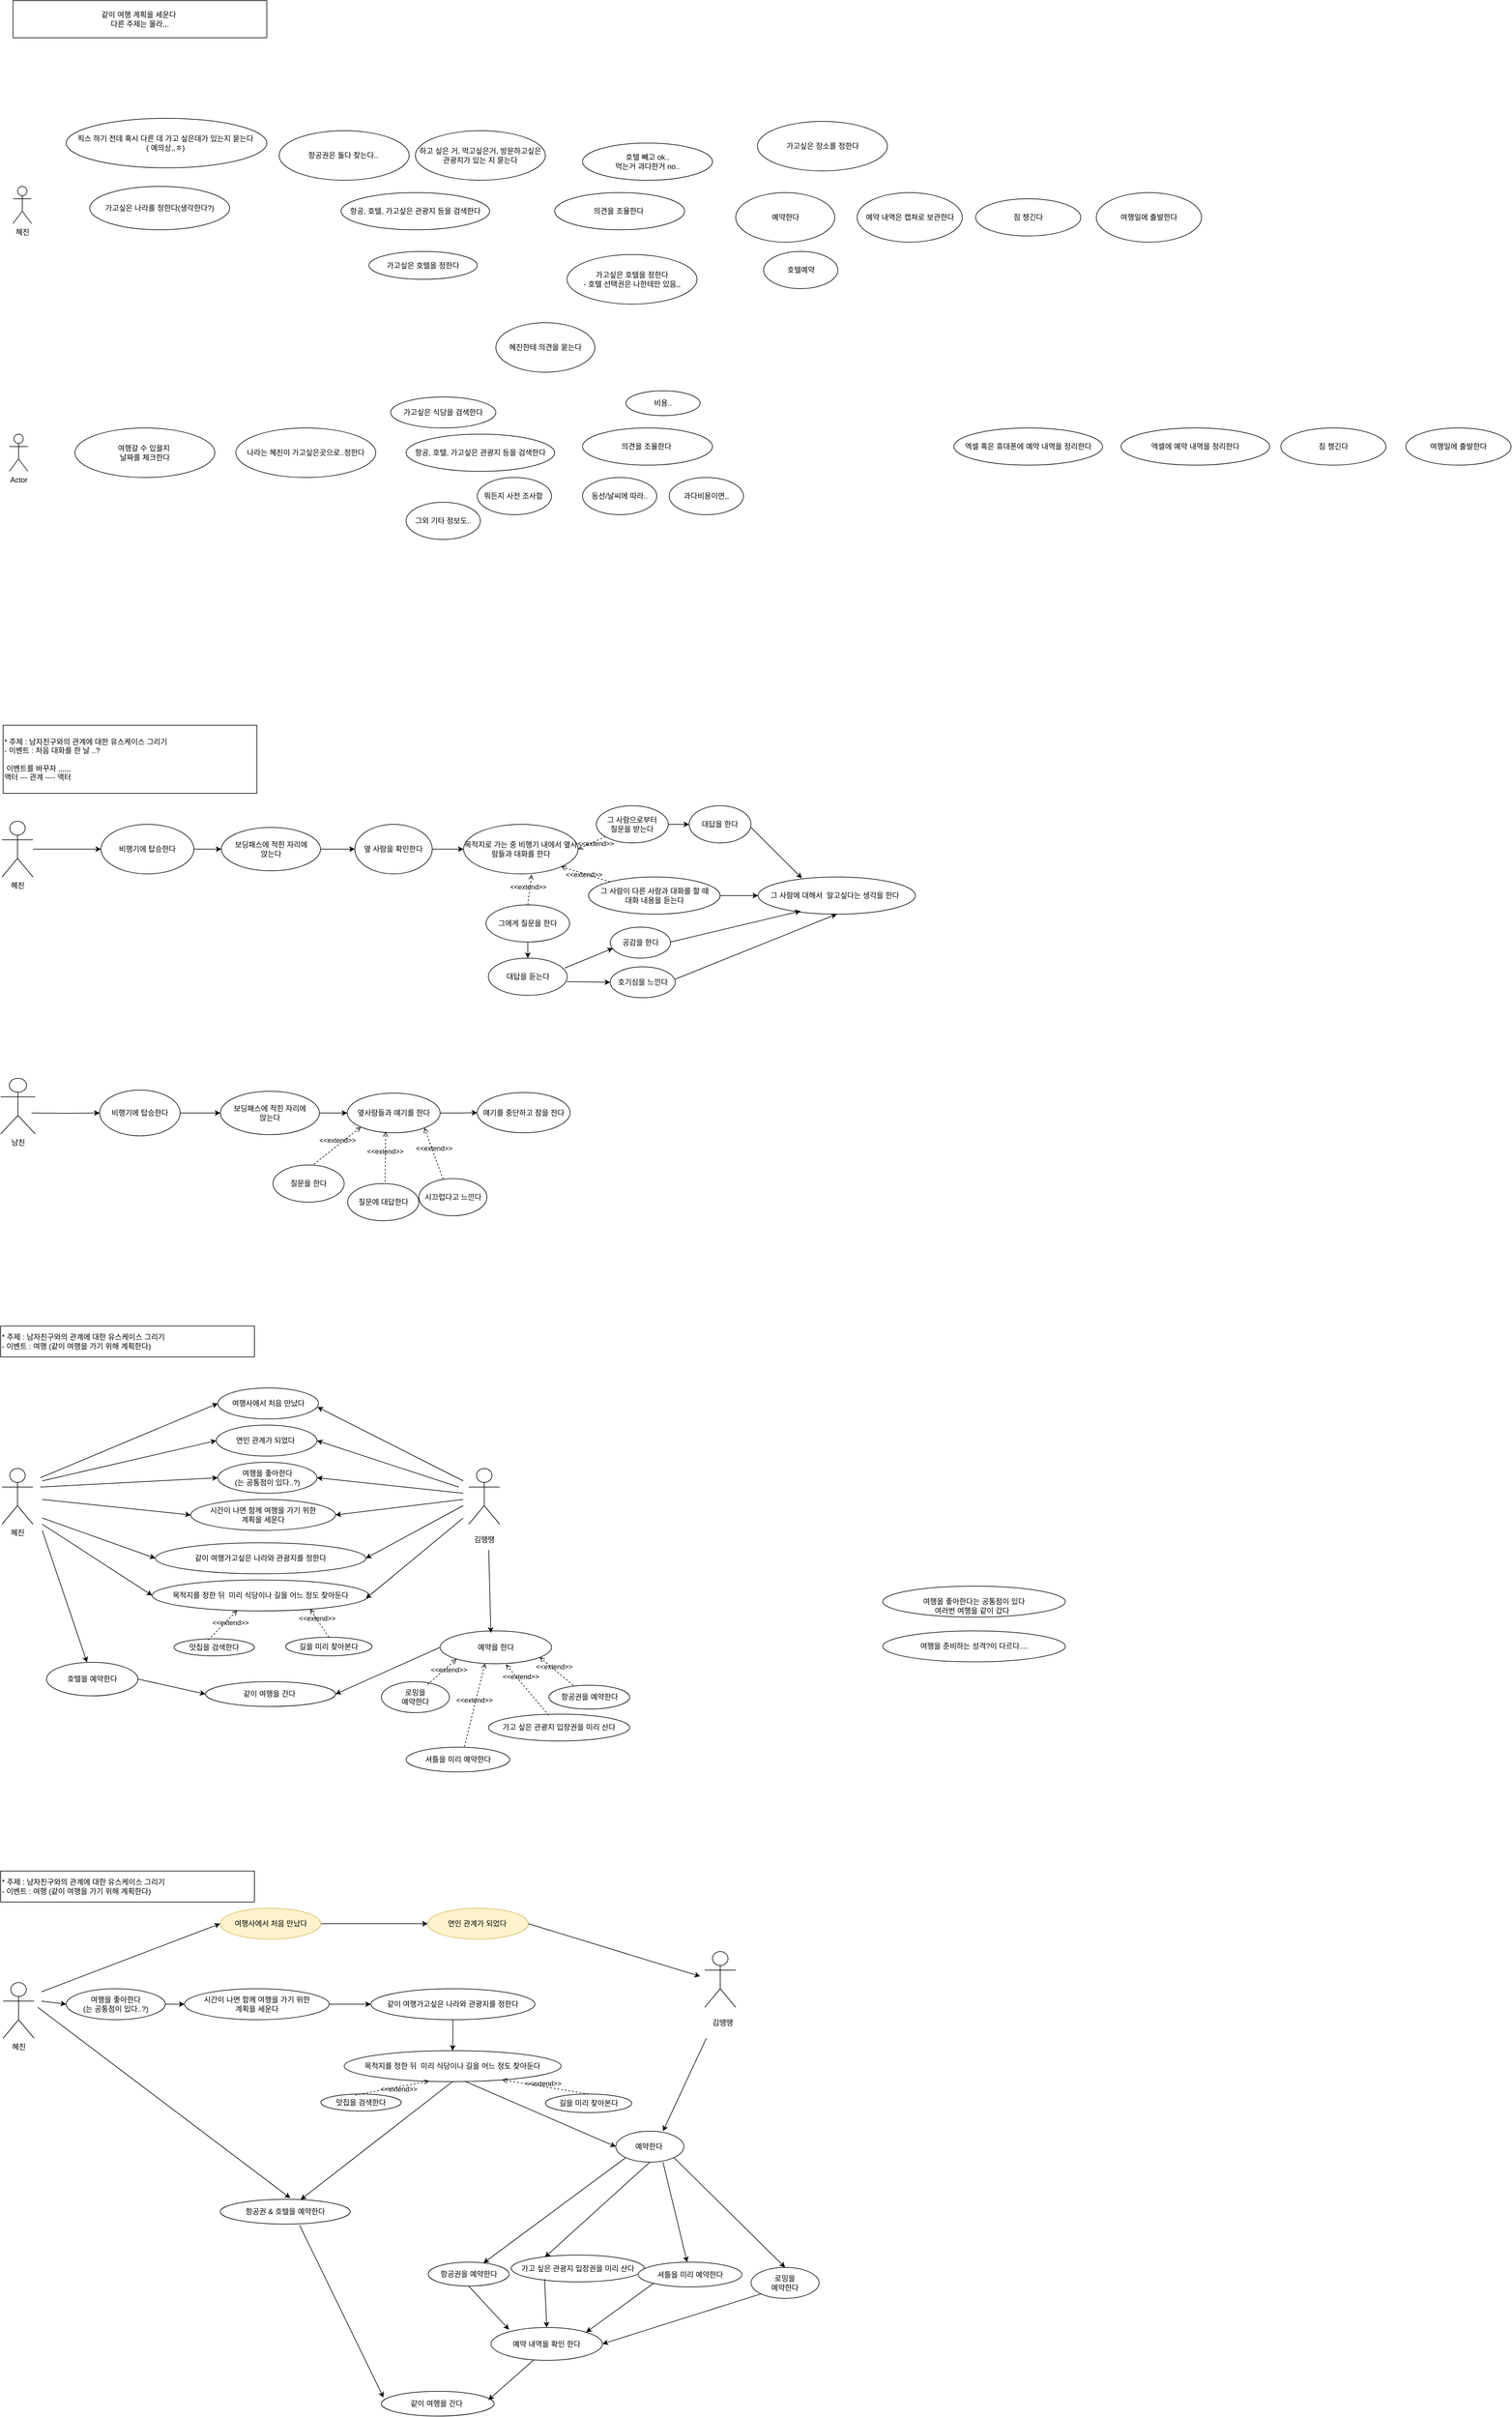 <mxfile version="21.7.5" type="github">
  <diagram name="페이지-1" id="k2FcLoicwnxRyfrrzRYV">
    <mxGraphModel dx="1909" dy="971" grid="1" gridSize="10" guides="1" tooltips="1" connect="1" arrows="1" fold="1" page="1" pageScale="1" pageWidth="827" pageHeight="1169" math="0" shadow="0">
      <root>
        <mxCell id="0" />
        <mxCell id="1" parent="0" />
        <mxCell id="rPYXtISZH8Ec6PWSo8-g-1" value="혜진" style="shape=umlActor;verticalLabelPosition=bottom;verticalAlign=top;html=1;outlineConnect=0;" parent="1" vertex="1">
          <mxGeometry x="20" y="540" width="30" height="60" as="geometry" />
        </mxCell>
        <mxCell id="rPYXtISZH8Ec6PWSo8-g-2" value="Actor" style="shape=umlActor;verticalLabelPosition=bottom;verticalAlign=top;html=1;outlineConnect=0;" parent="1" vertex="1">
          <mxGeometry x="14" y="940" width="30" height="60" as="geometry" />
        </mxCell>
        <mxCell id="RUqWmiBKXHMPYA4MpKj5-1" value="가고싶은 나라를 정한다(생각한다?)" style="ellipse;whiteSpace=wrap;html=1;" parent="1" vertex="1">
          <mxGeometry x="144" y="540" width="226" height="70" as="geometry" />
        </mxCell>
        <mxCell id="RUqWmiBKXHMPYA4MpKj5-2" value="가고싶은 호텔을 정한다&lt;br&gt;- 호텔 선택권은 나한테만 있음,," style="ellipse;whiteSpace=wrap;html=1;" parent="1" vertex="1">
          <mxGeometry x="915" y="650" width="210" height="80" as="geometry" />
        </mxCell>
        <mxCell id="RUqWmiBKXHMPYA4MpKj5-3" value="같이 여행 계획을 세운다&amp;nbsp;&lt;br&gt;다른 주제는 몰라,,." style="rounded=0;whiteSpace=wrap;html=1;" parent="1" vertex="1">
          <mxGeometry x="20" y="240" width="410" height="60" as="geometry" />
        </mxCell>
        <mxCell id="RUqWmiBKXHMPYA4MpKj5-4" value="항공권은 둘다 찾는다..&amp;nbsp;" style="ellipse;whiteSpace=wrap;html=1;" parent="1" vertex="1">
          <mxGeometry x="450" y="450" width="210" height="80" as="geometry" />
        </mxCell>
        <mxCell id="RUqWmiBKXHMPYA4MpKj5-5" value="가고싶은 호텔을 정한다" style="ellipse;whiteSpace=wrap;html=1;" parent="1" vertex="1">
          <mxGeometry x="595" y="645" width="175" height="45" as="geometry" />
        </mxCell>
        <mxCell id="RUqWmiBKXHMPYA4MpKj5-6" value="가고싶은 장소를 정한다" style="ellipse;whiteSpace=wrap;html=1;" parent="1" vertex="1">
          <mxGeometry x="1222.5" y="435" width="210" height="80" as="geometry" />
        </mxCell>
        <mxCell id="RUqWmiBKXHMPYA4MpKj5-7" value="하고 싶은 거, 먹고싶은거, 방문하고싶은 관광지가 있는 지 묻는다" style="ellipse;whiteSpace=wrap;html=1;" parent="1" vertex="1">
          <mxGeometry x="670" y="450" width="210" height="80" as="geometry" />
        </mxCell>
        <mxCell id="RUqWmiBKXHMPYA4MpKj5-8" value="픽스 하기 전데 혹시 다른 데 가고 싶은데가 있는지 묻는다&amp;nbsp;&lt;br&gt;( 예의상,,ㅎ)&amp;nbsp;" style="ellipse;whiteSpace=wrap;html=1;" parent="1" vertex="1">
          <mxGeometry x="106" y="430" width="324" height="80" as="geometry" />
        </mxCell>
        <mxCell id="RUqWmiBKXHMPYA4MpKj5-9" value="여행일에 출발한다" style="ellipse;whiteSpace=wrap;html=1;" parent="1" vertex="1">
          <mxGeometry x="1770" y="550" width="170" height="80" as="geometry" />
        </mxCell>
        <mxCell id="vMS1KnMsAedpwqnBsjD3-1" value="의견을 조율한다&amp;nbsp;" style="ellipse;whiteSpace=wrap;html=1;" parent="1" vertex="1">
          <mxGeometry x="895" y="550" width="210" height="60" as="geometry" />
        </mxCell>
        <mxCell id="vMS1KnMsAedpwqnBsjD3-2" value="항공, 호텔, 가고싶은 관광지 등을 검색한다" style="ellipse;whiteSpace=wrap;html=1;" parent="1" vertex="1">
          <mxGeometry x="550" y="550" width="240" height="60" as="geometry" />
        </mxCell>
        <mxCell id="vMS1KnMsAedpwqnBsjD3-3" value="예약한다" style="ellipse;whiteSpace=wrap;html=1;" parent="1" vertex="1">
          <mxGeometry x="1187.5" y="550" width="160" height="80" as="geometry" />
        </mxCell>
        <mxCell id="vMS1KnMsAedpwqnBsjD3-4" value="여행갈 수 있을지&amp;nbsp;&lt;br&gt;날짜를 체크한다" style="ellipse;whiteSpace=wrap;html=1;" parent="1" vertex="1">
          <mxGeometry x="120" y="930" width="226" height="80" as="geometry" />
        </mxCell>
        <mxCell id="vMS1KnMsAedpwqnBsjD3-5" value="나라는 혜진이 가고싶은곳으로..정한다" style="ellipse;whiteSpace=wrap;html=1;" parent="1" vertex="1">
          <mxGeometry x="380" y="930" width="226" height="80" as="geometry" />
        </mxCell>
        <mxCell id="vMS1KnMsAedpwqnBsjD3-6" value="항공, 호텔, 가고싶은 관광지 등을 검색한다" style="ellipse;whiteSpace=wrap;html=1;" parent="1" vertex="1">
          <mxGeometry x="655" y="940" width="240" height="60" as="geometry" />
        </mxCell>
        <mxCell id="vMS1KnMsAedpwqnBsjD3-7" value="가고싶은 식당을 검색한다" style="ellipse;whiteSpace=wrap;html=1;" parent="1" vertex="1">
          <mxGeometry x="630" y="880" width="170" height="50" as="geometry" />
        </mxCell>
        <mxCell id="vMS1KnMsAedpwqnBsjD3-8" value="혜진한테 의견을 묻는다" style="ellipse;whiteSpace=wrap;html=1;" parent="1" vertex="1">
          <mxGeometry x="800" y="760" width="160" height="80" as="geometry" />
        </mxCell>
        <mxCell id="vMS1KnMsAedpwqnBsjD3-9" value="예약을 한다" style="ellipse;whiteSpace=wrap;html=1;" parent="1" vertex="1">
          <mxGeometry x="710" y="2872.26" width="180" height="53" as="geometry" />
        </mxCell>
        <mxCell id="vMS1KnMsAedpwqnBsjD3-10" value="엑셀 혹은 휴대폰에 예약 내역을 정리한다" style="ellipse;whiteSpace=wrap;html=1;" parent="1" vertex="1">
          <mxGeometry x="1540" y="930" width="240" height="60" as="geometry" />
        </mxCell>
        <mxCell id="vMS1KnMsAedpwqnBsjD3-11" value="엑셀에 예약 내역을 정리한다" style="ellipse;whiteSpace=wrap;html=1;" parent="1" vertex="1">
          <mxGeometry x="1810" y="930" width="240" height="60" as="geometry" />
        </mxCell>
        <mxCell id="vMS1KnMsAedpwqnBsjD3-12" value="그외 기타 정보도.." style="ellipse;whiteSpace=wrap;html=1;" parent="1" vertex="1">
          <mxGeometry x="655" y="1050" width="120" height="60" as="geometry" />
        </mxCell>
        <mxCell id="vMS1KnMsAedpwqnBsjD3-13" value="로밍을 &lt;br&gt;예약한다" style="ellipse;whiteSpace=wrap;html=1;" parent="1" vertex="1">
          <mxGeometry x="615" y="2954.25" width="110" height="50" as="geometry" />
        </mxCell>
        <mxCell id="vMS1KnMsAedpwqnBsjD3-14" value="항공권을 예약한다" style="ellipse;whiteSpace=wrap;html=1;" parent="1" vertex="1">
          <mxGeometry x="885.74" y="2960" width="130.5" height="38.5" as="geometry" />
        </mxCell>
        <mxCell id="vMS1KnMsAedpwqnBsjD3-16" value="가고 싶은 관광지 입장권을 미리 산다" style="ellipse;whiteSpace=wrap;html=1;" parent="1" vertex="1">
          <mxGeometry x="788.11" y="3006.68" width="228.13" height="43.32" as="geometry" />
        </mxCell>
        <mxCell id="vMS1KnMsAedpwqnBsjD3-17" value="호텔예약" style="ellipse;whiteSpace=wrap;html=1;" parent="1" vertex="1">
          <mxGeometry x="1232.5" y="645" width="120" height="60" as="geometry" />
        </mxCell>
        <mxCell id="vMS1KnMsAedpwqnBsjD3-18" value="의견을 조율한다&amp;nbsp;" style="ellipse;whiteSpace=wrap;html=1;" parent="1" vertex="1">
          <mxGeometry x="940" y="930" width="210" height="60" as="geometry" />
        </mxCell>
        <mxCell id="vMS1KnMsAedpwqnBsjD3-19" value="동선/날씨에 따라.." style="ellipse;whiteSpace=wrap;html=1;" parent="1" vertex="1">
          <mxGeometry x="940" y="1010" width="120" height="60" as="geometry" />
        </mxCell>
        <mxCell id="vMS1KnMsAedpwqnBsjD3-20" value="과다비용이면,," style="ellipse;whiteSpace=wrap;html=1;" parent="1" vertex="1">
          <mxGeometry x="1080" y="1010" width="120" height="60" as="geometry" />
        </mxCell>
        <mxCell id="vMS1KnMsAedpwqnBsjD3-21" value="비용.." style="ellipse;whiteSpace=wrap;html=1;" parent="1" vertex="1">
          <mxGeometry x="1010" y="870" width="120" height="40" as="geometry" />
        </mxCell>
        <mxCell id="vMS1KnMsAedpwqnBsjD3-22" value="뭐든지 사전 조사함&amp;nbsp;" style="ellipse;whiteSpace=wrap;html=1;" parent="1" vertex="1">
          <mxGeometry x="770" y="1010" width="120" height="60" as="geometry" />
        </mxCell>
        <mxCell id="vMS1KnMsAedpwqnBsjD3-23" value="예약 내역은 캡쳐로 보관한다" style="ellipse;whiteSpace=wrap;html=1;" parent="1" vertex="1">
          <mxGeometry x="1383.5" y="550" width="170" height="80" as="geometry" />
        </mxCell>
        <mxCell id="vMS1KnMsAedpwqnBsjD3-25" value="셔틀을 미리 예약한다" style="ellipse;whiteSpace=wrap;html=1;" parent="1" vertex="1">
          <mxGeometry x="655" y="3060" width="167.5" height="40" as="geometry" />
        </mxCell>
        <mxCell id="vMS1KnMsAedpwqnBsjD3-26" value="호텔 빼고 ok..&lt;br&gt;먹는거 과다한거 no.." style="ellipse;whiteSpace=wrap;html=1;" parent="1" vertex="1">
          <mxGeometry x="940" y="470" width="210" height="60" as="geometry" />
        </mxCell>
        <mxCell id="vMS1KnMsAedpwqnBsjD3-27" value="여행일에 출발한다" style="ellipse;whiteSpace=wrap;html=1;" parent="1" vertex="1">
          <mxGeometry x="2270" y="930" width="170" height="60" as="geometry" />
        </mxCell>
        <mxCell id="vMS1KnMsAedpwqnBsjD3-28" value="짐 챙긴다" style="ellipse;whiteSpace=wrap;html=1;" parent="1" vertex="1">
          <mxGeometry x="2068" y="930" width="170" height="60" as="geometry" />
        </mxCell>
        <mxCell id="vMS1KnMsAedpwqnBsjD3-29" value="짐 챙긴다" style="ellipse;whiteSpace=wrap;html=1;" parent="1" vertex="1">
          <mxGeometry x="1575" y="560" width="170" height="60" as="geometry" />
        </mxCell>
        <mxCell id="hGHFwsr7ka3LELT5JHu7-14" value="" style="edgeStyle=orthogonalEdgeStyle;rounded=0;orthogonalLoop=1;jettySize=auto;html=1;" parent="1" source="hGHFwsr7ka3LELT5JHu7-1" target="hGHFwsr7ka3LELT5JHu7-7" edge="1">
          <mxGeometry relative="1" as="geometry" />
        </mxCell>
        <mxCell id="hGHFwsr7ka3LELT5JHu7-1" value="혜진" style="shape=umlActor;verticalLabelPosition=bottom;verticalAlign=top;html=1;outlineConnect=0;" parent="1" vertex="1">
          <mxGeometry x="2.24" y="1565" width="50" height="90" as="geometry" />
        </mxCell>
        <mxCell id="hGHFwsr7ka3LELT5JHu7-3" value="* 주제 : 남자친구와의 관계에 대한 유스케이스 그리기&amp;nbsp;&lt;br&gt;- 이벤트 : 처음 대화를 한 날 ..?&lt;br&gt;&lt;br&gt;&amp;nbsp;이벤트를 바꾸자 ,,,,,,&amp;nbsp;&lt;br&gt;액터 --- 관계 ---- 액터&amp;nbsp;&lt;br&gt;" style="rounded=0;whiteSpace=wrap;html=1;align=left;" parent="1" vertex="1">
          <mxGeometry x="4" y="1410" width="410" height="110" as="geometry" />
        </mxCell>
        <mxCell id="hGHFwsr7ka3LELT5JHu7-51" value="" style="edgeStyle=orthogonalEdgeStyle;rounded=0;orthogonalLoop=1;jettySize=auto;html=1;" parent="1" source="hGHFwsr7ka3LELT5JHu7-4" target="hGHFwsr7ka3LELT5JHu7-39" edge="1">
          <mxGeometry relative="1" as="geometry" />
        </mxCell>
        <mxCell id="hGHFwsr7ka3LELT5JHu7-4" value="보딩패스에 적힌 자리에&lt;br&gt;앉는다" style="ellipse;whiteSpace=wrap;html=1;" parent="1" vertex="1">
          <mxGeometry x="356.74" y="1575" width="160" height="70" as="geometry" />
        </mxCell>
        <mxCell id="hGHFwsr7ka3LELT5JHu7-6" value="목적지로 가는 중 비행기 내에서 옆사람들과 대화를 한다" style="ellipse;whiteSpace=wrap;html=1;" parent="1" vertex="1">
          <mxGeometry x="747.87" y="1570" width="185" height="80" as="geometry" />
        </mxCell>
        <mxCell id="hGHFwsr7ka3LELT5JHu7-12" value="" style="edgeStyle=orthogonalEdgeStyle;rounded=0;orthogonalLoop=1;jettySize=auto;html=1;" parent="1" source="hGHFwsr7ka3LELT5JHu7-7" target="hGHFwsr7ka3LELT5JHu7-4" edge="1">
          <mxGeometry relative="1" as="geometry" />
        </mxCell>
        <mxCell id="hGHFwsr7ka3LELT5JHu7-7" value="비행기에 탑승한다" style="ellipse;whiteSpace=wrap;html=1;" parent="1" vertex="1">
          <mxGeometry x="162.24" y="1570" width="150" height="80" as="geometry" />
        </mxCell>
        <mxCell id="hGHFwsr7ka3LELT5JHu7-30" value="" style="edgeStyle=orthogonalEdgeStyle;rounded=0;orthogonalLoop=1;jettySize=auto;html=1;" parent="1" source="hGHFwsr7ka3LELT5JHu7-10" target="hGHFwsr7ka3LELT5JHu7-17" edge="1">
          <mxGeometry relative="1" as="geometry" />
        </mxCell>
        <mxCell id="hGHFwsr7ka3LELT5JHu7-10" value="그에게 질문을 한다" style="ellipse;whiteSpace=wrap;html=1;" parent="1" vertex="1">
          <mxGeometry x="784.12" y="1700" width="135" height="60" as="geometry" />
        </mxCell>
        <mxCell id="hGHFwsr7ka3LELT5JHu7-11" value="남친" style="shape=umlActor;verticalLabelPosition=bottom;verticalAlign=top;html=1;outlineConnect=0;" parent="1" vertex="1">
          <mxGeometry y="1980" width="56" height="90" as="geometry" />
        </mxCell>
        <mxCell id="hGHFwsr7ka3LELT5JHu7-17" value="대답을 듣는다" style="ellipse;whiteSpace=wrap;html=1;" parent="1" vertex="1">
          <mxGeometry x="787.87" y="1786" width="127.5" height="60" as="geometry" />
        </mxCell>
        <mxCell id="hGHFwsr7ka3LELT5JHu7-18" value="공감을 한다" style="ellipse;whiteSpace=wrap;html=1;" parent="1" vertex="1">
          <mxGeometry x="984.74" y="1736" width="97.5" height="50" as="geometry" />
        </mxCell>
        <mxCell id="hGHFwsr7ka3LELT5JHu7-19" value="호기심을 느낀다" style="ellipse;whiteSpace=wrap;html=1;" parent="1" vertex="1">
          <mxGeometry x="984.74" y="1800" width="105" height="50" as="geometry" />
        </mxCell>
        <mxCell id="hGHFwsr7ka3LELT5JHu7-20" value="" style="edgeStyle=orthogonalEdgeStyle;rounded=0;orthogonalLoop=1;jettySize=auto;html=1;" parent="1" target="hGHFwsr7ka3LELT5JHu7-25" edge="1">
          <mxGeometry relative="1" as="geometry">
            <mxPoint x="50" y="2036" as="sourcePoint" />
          </mxGeometry>
        </mxCell>
        <mxCell id="hGHFwsr7ka3LELT5JHu7-21" value="" style="edgeStyle=orthogonalEdgeStyle;rounded=0;orthogonalLoop=1;jettySize=auto;html=1;" parent="1" source="hGHFwsr7ka3LELT5JHu7-22" target="hGHFwsr7ka3LELT5JHu7-23" edge="1">
          <mxGeometry relative="1" as="geometry" />
        </mxCell>
        <mxCell id="hGHFwsr7ka3LELT5JHu7-22" value="보딩패스에 적힌 자리에&lt;br&gt;앉는다" style="ellipse;whiteSpace=wrap;html=1;" parent="1" vertex="1">
          <mxGeometry x="355" y="2001" width="160" height="70" as="geometry" />
        </mxCell>
        <mxCell id="hGHFwsr7ka3LELT5JHu7-53" value="" style="edgeStyle=orthogonalEdgeStyle;rounded=0;orthogonalLoop=1;jettySize=auto;html=1;" parent="1" source="hGHFwsr7ka3LELT5JHu7-23" target="hGHFwsr7ka3LELT5JHu7-31" edge="1">
          <mxGeometry relative="1" as="geometry" />
        </mxCell>
        <mxCell id="hGHFwsr7ka3LELT5JHu7-23" value="옆사람들과 얘기를 한다" style="ellipse;whiteSpace=wrap;html=1;" parent="1" vertex="1">
          <mxGeometry x="560" y="2004" width="150" height="64" as="geometry" />
        </mxCell>
        <mxCell id="hGHFwsr7ka3LELT5JHu7-24" value="" style="edgeStyle=orthogonalEdgeStyle;rounded=0;orthogonalLoop=1;jettySize=auto;html=1;" parent="1" source="hGHFwsr7ka3LELT5JHu7-25" target="hGHFwsr7ka3LELT5JHu7-22" edge="1">
          <mxGeometry relative="1" as="geometry" />
        </mxCell>
        <mxCell id="hGHFwsr7ka3LELT5JHu7-25" value="비행기에 탑승한다" style="ellipse;whiteSpace=wrap;html=1;" parent="1" vertex="1">
          <mxGeometry x="160" y="1999" width="130" height="74" as="geometry" />
        </mxCell>
        <mxCell id="hGHFwsr7ka3LELT5JHu7-26" value="질문에 대답한다" style="ellipse;whiteSpace=wrap;html=1;" parent="1" vertex="1">
          <mxGeometry x="560.63" y="2150" width="115" height="60" as="geometry" />
        </mxCell>
        <mxCell id="hGHFwsr7ka3LELT5JHu7-27" value="시끄럽다고 느낀다" style="ellipse;whiteSpace=wrap;html=1;" parent="1" vertex="1">
          <mxGeometry x="675.63" y="2142" width="110" height="60" as="geometry" />
        </mxCell>
        <mxCell id="hGHFwsr7ka3LELT5JHu7-28" value="&amp;lt;&amp;lt;extend&amp;gt;&amp;gt;" style="html=1;verticalAlign=bottom;labelBackgroundColor=none;endArrow=open;endFill=0;dashed=1;rounded=0;entryX=0.594;entryY=1.012;entryDx=0;entryDy=0;entryPerimeter=0;exitX=0.5;exitY=0;exitDx=0;exitDy=0;" parent="1" source="hGHFwsr7ka3LELT5JHu7-10" target="hGHFwsr7ka3LELT5JHu7-6" edge="1">
          <mxGeometry x="-0.194" y="2" width="160" relative="1" as="geometry">
            <mxPoint x="842.87" y="1694" as="sourcePoint" />
            <mxPoint x="1002.87" y="1694" as="targetPoint" />
            <mxPoint as="offset" />
          </mxGeometry>
        </mxCell>
        <mxCell id="hGHFwsr7ka3LELT5JHu7-31" value="얘기를 중단하고 잠을 잔다" style="ellipse;whiteSpace=wrap;html=1;" parent="1" vertex="1">
          <mxGeometry x="770" y="2003" width="150" height="65" as="geometry" />
        </mxCell>
        <mxCell id="hGHFwsr7ka3LELT5JHu7-43" value="" style="edgeStyle=orthogonalEdgeStyle;rounded=0;orthogonalLoop=1;jettySize=auto;html=1;" parent="1" source="hGHFwsr7ka3LELT5JHu7-32" target="hGHFwsr7ka3LELT5JHu7-33" edge="1">
          <mxGeometry relative="1" as="geometry" />
        </mxCell>
        <mxCell id="hGHFwsr7ka3LELT5JHu7-32" value="그 사람으로부터 &lt;br&gt;질문을 받는다" style="ellipse;whiteSpace=wrap;html=1;" parent="1" vertex="1">
          <mxGeometry x="962.24" y="1540" width="116.25" height="60" as="geometry" />
        </mxCell>
        <mxCell id="hGHFwsr7ka3LELT5JHu7-33" value="대답을 한다" style="ellipse;whiteSpace=wrap;html=1;" parent="1" vertex="1">
          <mxGeometry x="1112.24" y="1540" width="100" height="60" as="geometry" />
        </mxCell>
        <mxCell id="hGHFwsr7ka3LELT5JHu7-47" value="" style="edgeStyle=orthogonalEdgeStyle;rounded=0;orthogonalLoop=1;jettySize=auto;html=1;" parent="1" source="hGHFwsr7ka3LELT5JHu7-35" target="hGHFwsr7ka3LELT5JHu7-42" edge="1">
          <mxGeometry relative="1" as="geometry" />
        </mxCell>
        <mxCell id="hGHFwsr7ka3LELT5JHu7-35" value="그 사람이 다른 사람과 대화를 할 때 &lt;br&gt;대화 내용을 듣는다" style="ellipse;whiteSpace=wrap;html=1;" parent="1" vertex="1">
          <mxGeometry x="949.74" y="1655" width="212.5" height="60" as="geometry" />
        </mxCell>
        <mxCell id="hGHFwsr7ka3LELT5JHu7-52" value="" style="edgeStyle=orthogonalEdgeStyle;rounded=0;orthogonalLoop=1;jettySize=auto;html=1;" parent="1" source="hGHFwsr7ka3LELT5JHu7-39" target="hGHFwsr7ka3LELT5JHu7-6" edge="1">
          <mxGeometry relative="1" as="geometry" />
        </mxCell>
        <mxCell id="hGHFwsr7ka3LELT5JHu7-39" value="옆 사람을 확인한다" style="ellipse;whiteSpace=wrap;html=1;" parent="1" vertex="1">
          <mxGeometry x="572.24" y="1570" width="125" height="80" as="geometry" />
        </mxCell>
        <mxCell id="hGHFwsr7ka3LELT5JHu7-40" value="&amp;lt;&amp;lt;extend&amp;gt;&amp;gt;" style="html=1;verticalAlign=bottom;labelBackgroundColor=none;endArrow=open;endFill=0;dashed=1;rounded=0;entryX=1;entryY=0.5;entryDx=0;entryDy=0;" parent="1" source="hGHFwsr7ka3LELT5JHu7-32" target="hGHFwsr7ka3LELT5JHu7-6" edge="1">
          <mxGeometry x="-0.006" y="11" width="160" relative="1" as="geometry">
            <mxPoint x="990.99" y="1665" as="sourcePoint" />
            <mxPoint x="929.99" y="1616" as="targetPoint" />
            <mxPoint x="1" as="offset" />
          </mxGeometry>
        </mxCell>
        <mxCell id="hGHFwsr7ka3LELT5JHu7-41" value="&amp;lt;&amp;lt;extend&amp;gt;&amp;gt;" style="html=1;verticalAlign=bottom;labelBackgroundColor=none;endArrow=open;endFill=0;dashed=1;rounded=0;entryX=1;entryY=1;entryDx=0;entryDy=0;" parent="1" source="hGHFwsr7ka3LELT5JHu7-35" target="hGHFwsr7ka3LELT5JHu7-6" edge="1">
          <mxGeometry x="-0.008" y="10" width="160" relative="1" as="geometry">
            <mxPoint x="883.24" y="1619" as="sourcePoint" />
            <mxPoint x="822.24" y="1570" as="targetPoint" />
            <mxPoint as="offset" />
          </mxGeometry>
        </mxCell>
        <mxCell id="hGHFwsr7ka3LELT5JHu7-42" value="그 사람에 대해서&amp;nbsp; 알고싶다는 생각을 한다&amp;nbsp;&amp;nbsp;" style="ellipse;whiteSpace=wrap;html=1;" parent="1" vertex="1">
          <mxGeometry x="1223.74" y="1655" width="254" height="60" as="geometry" />
        </mxCell>
        <mxCell id="hGHFwsr7ka3LELT5JHu7-45" value="" style="endArrow=classic;html=1;rounded=0;entryX=0;entryY=0.5;entryDx=0;entryDy=0;exitX=0.74;exitY=0.9;exitDx=0;exitDy=0;exitPerimeter=0;" parent="1" target="hGHFwsr7ka3LELT5JHu7-19" edge="1">
          <mxGeometry width="50" height="50" relative="1" as="geometry">
            <mxPoint x="914.72" y="1824" as="sourcePoint" />
            <mxPoint x="964.74" y="1884" as="targetPoint" />
          </mxGeometry>
        </mxCell>
        <mxCell id="hGHFwsr7ka3LELT5JHu7-46" value="" style="endArrow=classic;html=1;rounded=0;exitX=0.968;exitY=0.267;exitDx=0;exitDy=0;exitPerimeter=0;entryX=0.046;entryY=0.68;entryDx=0;entryDy=0;entryPerimeter=0;" parent="1" source="hGHFwsr7ka3LELT5JHu7-17" target="hGHFwsr7ka3LELT5JHu7-18" edge="1">
          <mxGeometry width="50" height="50" relative="1" as="geometry">
            <mxPoint x="1018.578" y="1720" as="sourcePoint" />
            <mxPoint x="996.61" y="1754" as="targetPoint" />
          </mxGeometry>
        </mxCell>
        <mxCell id="hGHFwsr7ka3LELT5JHu7-48" value="" style="endArrow=classic;html=1;rounded=0;entryX=0.27;entryY=0.917;entryDx=0;entryDy=0;entryPerimeter=0;" parent="1" target="hGHFwsr7ka3LELT5JHu7-42" edge="1">
          <mxGeometry width="50" height="50" relative="1" as="geometry">
            <mxPoint x="1082.24" y="1760" as="sourcePoint" />
            <mxPoint x="1132.24" y="1710" as="targetPoint" />
          </mxGeometry>
        </mxCell>
        <mxCell id="hGHFwsr7ka3LELT5JHu7-49" value="" style="endArrow=classic;html=1;rounded=0;entryX=0.5;entryY=1;entryDx=0;entryDy=0;" parent="1" target="hGHFwsr7ka3LELT5JHu7-42" edge="1">
          <mxGeometry width="50" height="50" relative="1" as="geometry">
            <mxPoint x="1089.74" y="1820" as="sourcePoint" />
            <mxPoint x="1299.74" y="1770" as="targetPoint" />
          </mxGeometry>
        </mxCell>
        <mxCell id="hGHFwsr7ka3LELT5JHu7-50" value="" style="endArrow=classic;html=1;rounded=0;entryX=0.278;entryY=0.033;entryDx=0;entryDy=0;entryPerimeter=0;" parent="1" target="hGHFwsr7ka3LELT5JHu7-42" edge="1">
          <mxGeometry width="50" height="50" relative="1" as="geometry">
            <mxPoint x="1212.24" y="1575" as="sourcePoint" />
            <mxPoint x="1262.24" y="1525" as="targetPoint" />
          </mxGeometry>
        </mxCell>
        <mxCell id="hGHFwsr7ka3LELT5JHu7-55" value="&amp;lt;&amp;lt;extend&amp;gt;&amp;gt;" style="html=1;verticalAlign=bottom;labelBackgroundColor=none;endArrow=open;endFill=0;dashed=1;rounded=0;entryX=0.413;entryY=0.969;entryDx=0;entryDy=0;entryPerimeter=0;exitX=0.574;exitY=-0.017;exitDx=0;exitDy=0;exitPerimeter=0;" parent="1" target="hGHFwsr7ka3LELT5JHu7-23" edge="1">
          <mxGeometry width="160" relative="1" as="geometry">
            <mxPoint x="621.01" y="2147" as="sourcePoint" />
            <mxPoint x="634.95" y="2068.004" as="targetPoint" />
          </mxGeometry>
        </mxCell>
        <mxCell id="hGHFwsr7ka3LELT5JHu7-56" value="&amp;lt;&amp;lt;extend&amp;gt;&amp;gt;" style="html=1;verticalAlign=bottom;labelBackgroundColor=none;endArrow=open;endFill=0;dashed=1;rounded=0;entryX=0.333;entryY=1.031;entryDx=0;entryDy=0;entryPerimeter=0;exitX=0.355;exitY=0.017;exitDx=0;exitDy=0;exitPerimeter=0;" parent="1" source="hGHFwsr7ka3LELT5JHu7-27" edge="1">
          <mxGeometry width="160" relative="1" as="geometry">
            <mxPoint x="715.63" y="2142" as="sourcePoint" />
            <mxPoint x="684.63" y="2060" as="targetPoint" />
          </mxGeometry>
        </mxCell>
        <mxCell id="hGHFwsr7ka3LELT5JHu7-57" value="질문을 한다" style="ellipse;whiteSpace=wrap;html=1;" parent="1" vertex="1">
          <mxGeometry x="440" y="2120" width="115" height="60" as="geometry" />
        </mxCell>
        <mxCell id="hGHFwsr7ka3LELT5JHu7-58" value="&amp;lt;&amp;lt;extend&amp;gt;&amp;gt;" style="html=1;verticalAlign=bottom;labelBackgroundColor=none;endArrow=open;endFill=0;dashed=1;rounded=0;entryX=0;entryY=1;entryDx=0;entryDy=0;exitX=0.574;exitY=-0.017;exitDx=0;exitDy=0;exitPerimeter=0;" parent="1" source="hGHFwsr7ka3LELT5JHu7-57" target="hGHFwsr7ka3LELT5JHu7-23" edge="1">
          <mxGeometry width="160" relative="1" as="geometry">
            <mxPoint x="495" y="2120" as="sourcePoint" />
            <mxPoint x="545" y="2040" as="targetPoint" />
          </mxGeometry>
        </mxCell>
        <mxCell id="sgVWATZ6JxTvrlaYK0Lv-6" value="혜진" style="shape=umlActor;verticalLabelPosition=bottom;verticalAlign=top;html=1;outlineConnect=0;" parent="1" vertex="1">
          <mxGeometry x="2.24" y="2610" width="50" height="90" as="geometry" />
        </mxCell>
        <mxCell id="sgVWATZ6JxTvrlaYK0Lv-8" value="여행을 좋아한다&lt;br&gt;(는 공통점이 있다..?)" style="ellipse;whiteSpace=wrap;html=1;" parent="1" vertex="1">
          <mxGeometry x="350.99" y="2600" width="160" height="50" as="geometry" />
        </mxCell>
        <mxCell id="sgVWATZ6JxTvrlaYK0Lv-12" value="" style="shape=umlActor;verticalLabelPosition=bottom;verticalAlign=top;html=1;outlineConnect=0;" parent="1" vertex="1">
          <mxGeometry x="756.24" y="2610" width="50" height="90" as="geometry" />
        </mxCell>
        <mxCell id="sgVWATZ6JxTvrlaYK0Lv-13" value="시간이 나면 함께 여행을 가기 위한 &lt;br&gt;계획을 세운다" style="ellipse;whiteSpace=wrap;html=1;" parent="1" vertex="1">
          <mxGeometry x="307.24" y="2660" width="233.75" height="50" as="geometry" />
        </mxCell>
        <mxCell id="sgVWATZ6JxTvrlaYK0Lv-15" value="같이 여행가고싶은 나라와 관광지를 정한다" style="ellipse;whiteSpace=wrap;html=1;" parent="1" vertex="1">
          <mxGeometry x="250" y="2730" width="340" height="50" as="geometry" />
        </mxCell>
        <mxCell id="sgVWATZ6JxTvrlaYK0Lv-24" value="맛집을 검색한다" style="ellipse;whiteSpace=wrap;html=1;" parent="1" vertex="1">
          <mxGeometry x="280" y="2885" width="130" height="27.52" as="geometry" />
        </mxCell>
        <mxCell id="sgVWATZ6JxTvrlaYK0Lv-49" value="" style="endArrow=classic;html=1;rounded=0;entryX=1;entryY=0.5;entryDx=0;entryDy=0;" parent="1" target="sgVWATZ6JxTvrlaYK0Lv-13" edge="1">
          <mxGeometry width="50" height="50" relative="1" as="geometry">
            <mxPoint x="747.24" y="2660" as="sourcePoint" />
            <mxPoint x="527.24" y="2695" as="targetPoint" />
          </mxGeometry>
        </mxCell>
        <mxCell id="QJud6W6xu0s6SGxcJHe4-3" value="" style="endArrow=classic;html=1;rounded=0;entryX=0;entryY=0.5;entryDx=0;entryDy=0;" parent="1" target="sgVWATZ6JxTvrlaYK0Lv-13" edge="1">
          <mxGeometry width="50" height="50" relative="1" as="geometry">
            <mxPoint x="67.24" y="2660" as="sourcePoint" />
            <mxPoint x="337.24" y="2690" as="targetPoint" />
          </mxGeometry>
        </mxCell>
        <mxCell id="QJud6W6xu0s6SGxcJHe4-4" value="" style="endArrow=classic;html=1;rounded=0;entryX=1;entryY=0.5;entryDx=0;entryDy=0;" parent="1" target="sgVWATZ6JxTvrlaYK0Lv-15" edge="1">
          <mxGeometry width="50" height="50" relative="1" as="geometry">
            <mxPoint x="747.24" y="2670" as="sourcePoint" />
            <mxPoint x="527.24" y="2755" as="targetPoint" />
          </mxGeometry>
        </mxCell>
        <mxCell id="QJud6W6xu0s6SGxcJHe4-5" value="" style="endArrow=classic;html=1;rounded=0;entryX=0;entryY=0.5;entryDx=0;entryDy=0;" parent="1" target="sgVWATZ6JxTvrlaYK0Lv-15" edge="1">
          <mxGeometry width="50" height="50" relative="1" as="geometry">
            <mxPoint x="67.24" y="2690" as="sourcePoint" />
            <mxPoint x="337.24" y="2710" as="targetPoint" />
          </mxGeometry>
        </mxCell>
        <mxCell id="QJud6W6xu0s6SGxcJHe4-6" value="" style="endArrow=classic;html=1;rounded=0;entryX=0;entryY=0.5;entryDx=0;entryDy=0;" parent="1" target="sgVWATZ6JxTvrlaYK0Lv-8" edge="1">
          <mxGeometry width="50" height="50" relative="1" as="geometry">
            <mxPoint x="64.24" y="2640" as="sourcePoint" />
            <mxPoint x="344.24" y="2675" as="targetPoint" />
          </mxGeometry>
        </mxCell>
        <mxCell id="QJud6W6xu0s6SGxcJHe4-7" value="" style="endArrow=classic;html=1;rounded=0;entryX=1;entryY=0.5;entryDx=0;entryDy=0;" parent="1" target="sgVWATZ6JxTvrlaYK0Lv-8" edge="1">
          <mxGeometry width="50" height="50" relative="1" as="geometry">
            <mxPoint x="747.24" y="2650" as="sourcePoint" />
            <mxPoint x="507.24" y="2625" as="targetPoint" />
          </mxGeometry>
        </mxCell>
        <mxCell id="QJud6W6xu0s6SGxcJHe4-8" value="" style="endArrow=classic;html=1;rounded=0;entryX=0.455;entryY=0.062;entryDx=0;entryDy=0;entryPerimeter=0;exitX=0.622;exitY=1.056;exitDx=0;exitDy=0;exitPerimeter=0;" parent="1" source="QJud6W6xu0s6SGxcJHe4-12" target="vMS1KnMsAedpwqnBsjD3-9" edge="1">
          <mxGeometry width="50" height="50" relative="1" as="geometry">
            <mxPoint x="747.24" y="2720" as="sourcePoint" />
            <mxPoint x="551.24" y="2900" as="targetPoint" />
          </mxGeometry>
        </mxCell>
        <mxCell id="QJud6W6xu0s6SGxcJHe4-12" value="김땡땡" style="text;html=1;align=center;verticalAlign=middle;resizable=0;points=[];autosize=1;strokeColor=none;fillColor=none;" parent="1" vertex="1">
          <mxGeometry x="751.24" y="2710" width="60" height="30" as="geometry" />
        </mxCell>
        <mxCell id="QJud6W6xu0s6SGxcJHe4-13" value="&amp;lt;&amp;lt;extend&amp;gt;&amp;gt;" style="html=1;verticalAlign=bottom;labelBackgroundColor=none;endArrow=open;endFill=0;dashed=1;rounded=0;exitX=0.426;exitY=0.042;exitDx=0;exitDy=0;entryX=0.59;entryY=1.02;entryDx=0;entryDy=0;entryPerimeter=0;exitPerimeter=0;" parent="1" source="vMS1KnMsAedpwqnBsjD3-16" target="vMS1KnMsAedpwqnBsjD3-9" edge="1">
          <mxGeometry x="0.303" width="160" relative="1" as="geometry">
            <mxPoint x="888.61" y="2821.68" as="sourcePoint" />
            <mxPoint x="809.85" y="2931.68" as="targetPoint" />
            <mxPoint as="offset" />
          </mxGeometry>
        </mxCell>
        <mxCell id="QJud6W6xu0s6SGxcJHe4-14" value="&amp;lt;&amp;lt;extend&amp;gt;&amp;gt;" style="html=1;verticalAlign=bottom;labelBackgroundColor=none;endArrow=open;endFill=0;dashed=1;rounded=0;entryX=0.403;entryY=0.988;entryDx=0;entryDy=0;entryPerimeter=0;exitX=0.562;exitY=-0.021;exitDx=0;exitDy=0;exitPerimeter=0;" parent="1" source="vMS1KnMsAedpwqnBsjD3-25" target="vMS1KnMsAedpwqnBsjD3-9" edge="1">
          <mxGeometry x="-0.019" y="1" width="160" relative="1" as="geometry">
            <mxPoint x="768.61" y="2971.68" as="sourcePoint" />
            <mxPoint x="751.71" y="2934.2" as="targetPoint" />
            <mxPoint as="offset" />
          </mxGeometry>
        </mxCell>
        <mxCell id="QJud6W6xu0s6SGxcJHe4-15" value="&amp;lt;&amp;lt;extend&amp;gt;&amp;gt;" style="html=1;verticalAlign=bottom;labelBackgroundColor=none;endArrow=open;endFill=0;dashed=1;rounded=0;entryX=0;entryY=1;entryDx=0;entryDy=0;exitX=0.678;exitY=0.097;exitDx=0;exitDy=0;exitPerimeter=0;" parent="1" source="vMS1KnMsAedpwqnBsjD3-13" target="vMS1KnMsAedpwqnBsjD3-9" edge="1">
          <mxGeometry x="0.136" y="-12" width="160" relative="1" as="geometry">
            <mxPoint x="698.61" y="2951.68" as="sourcePoint" />
            <mxPoint x="695.1" y="2925.84" as="targetPoint" />
            <mxPoint as="offset" />
          </mxGeometry>
        </mxCell>
        <mxCell id="QJud6W6xu0s6SGxcJHe4-17" value="&amp;lt;&amp;lt;extend&amp;gt;&amp;gt;" style="html=1;verticalAlign=bottom;labelBackgroundColor=none;endArrow=open;endFill=0;dashed=1;rounded=0;entryX=0.893;entryY=0.8;entryDx=0;entryDy=0;exitX=0.299;exitY=0;exitDx=0;exitDy=0;exitPerimeter=0;entryPerimeter=0;" parent="1" source="vMS1KnMsAedpwqnBsjD3-14" target="vMS1KnMsAedpwqnBsjD3-9" edge="1">
          <mxGeometry x="0.054" y="4" width="160" relative="1" as="geometry">
            <mxPoint x="910.322" y="2967.532" as="sourcePoint" />
            <mxPoint x="842.32" y="2920.0" as="targetPoint" />
            <mxPoint as="offset" />
          </mxGeometry>
        </mxCell>
        <mxCell id="QJud6W6xu0s6SGxcJHe4-19" value="같이 여행을 간다&amp;nbsp;" style="ellipse;whiteSpace=wrap;html=1;" parent="1" vertex="1">
          <mxGeometry x="330.99" y="2954.25" width="210" height="40" as="geometry" />
        </mxCell>
        <mxCell id="QJud6W6xu0s6SGxcJHe4-23" value="호텔을 예약한다" style="ellipse;whiteSpace=wrap;html=1;" parent="1" vertex="1">
          <mxGeometry x="74.11" y="2923" width="147.77" height="54.16" as="geometry" />
        </mxCell>
        <mxCell id="QJud6W6xu0s6SGxcJHe4-25" value="" style="endArrow=classic;html=1;rounded=0;entryX=0.443;entryY=0;entryDx=0;entryDy=0;entryPerimeter=0;" parent="1" target="QJud6W6xu0s6SGxcJHe4-23" edge="1">
          <mxGeometry width="50" height="50" relative="1" as="geometry">
            <mxPoint x="67.24" y="2710" as="sourcePoint" />
            <mxPoint x="317.24" y="2775" as="targetPoint" />
          </mxGeometry>
        </mxCell>
        <mxCell id="QJud6W6xu0s6SGxcJHe4-26" value="" style="endArrow=classic;html=1;rounded=0;exitX=0;exitY=0.5;exitDx=0;exitDy=0;entryX=1;entryY=0.5;entryDx=0;entryDy=0;" parent="1" source="vMS1KnMsAedpwqnBsjD3-9" target="QJud6W6xu0s6SGxcJHe4-19" edge="1">
          <mxGeometry width="50" height="50" relative="1" as="geometry">
            <mxPoint x="717.24" y="2908" as="sourcePoint" />
            <mxPoint x="527.24" y="2838" as="targetPoint" />
          </mxGeometry>
        </mxCell>
        <mxCell id="QJud6W6xu0s6SGxcJHe4-27" value="" style="endArrow=classic;html=1;rounded=0;entryX=0;entryY=0.5;entryDx=0;entryDy=0;exitX=1;exitY=0.5;exitDx=0;exitDy=0;" parent="1" source="QJud6W6xu0s6SGxcJHe4-23" target="QJud6W6xu0s6SGxcJHe4-19" edge="1">
          <mxGeometry width="50" height="50" relative="1" as="geometry">
            <mxPoint x="232.24" y="2921.68" as="sourcePoint" />
            <mxPoint x="282.24" y="2871.68" as="targetPoint" />
          </mxGeometry>
        </mxCell>
        <mxCell id="QJud6W6xu0s6SGxcJHe4-29" value="&lt;br&gt;여행을 좋아한다는 공통점이 있다&lt;br&gt;여러번 여행을 같이 갔다&amp;nbsp;&amp;nbsp;" style="ellipse;whiteSpace=wrap;html=1;" parent="1" vertex="1">
          <mxGeometry x="1425" y="2800" width="295" height="50" as="geometry" />
        </mxCell>
        <mxCell id="QJud6W6xu0s6SGxcJHe4-30" value="목적지를 정한 뒤&amp;nbsp; 미리 식당이나 길을 어느 정도 찾아둔다" style="ellipse;whiteSpace=wrap;html=1;" parent="1" vertex="1">
          <mxGeometry x="244.82" y="2790" width="350.37" height="50" as="geometry" />
        </mxCell>
        <mxCell id="QJud6W6xu0s6SGxcJHe4-32" value="길을 미리 찾아본다" style="ellipse;whiteSpace=wrap;html=1;" parent="1" vertex="1">
          <mxGeometry x="460.37" y="2882.52" width="139.63" height="30" as="geometry" />
        </mxCell>
        <mxCell id="QJud6W6xu0s6SGxcJHe4-33" value="" style="endArrow=classic;html=1;rounded=0;" parent="1" edge="1">
          <mxGeometry width="50" height="50" relative="1" as="geometry">
            <mxPoint x="747.24" y="2690" as="sourcePoint" />
            <mxPoint x="590" y="2820" as="targetPoint" />
          </mxGeometry>
        </mxCell>
        <mxCell id="QJud6W6xu0s6SGxcJHe4-34" value="" style="endArrow=classic;html=1;rounded=0;entryX=0;entryY=0.5;entryDx=0;entryDy=0;" parent="1" target="QJud6W6xu0s6SGxcJHe4-30" edge="1">
          <mxGeometry width="50" height="50" relative="1" as="geometry">
            <mxPoint x="67.24" y="2700" as="sourcePoint" />
            <mxPoint x="317.24" y="2765" as="targetPoint" />
          </mxGeometry>
        </mxCell>
        <mxCell id="QJud6W6xu0s6SGxcJHe4-35" value="여행사에서 처음 만났다" style="ellipse;whiteSpace=wrap;html=1;" parent="1" vertex="1">
          <mxGeometry x="350.99" y="2480" width="162.5" height="50" as="geometry" />
        </mxCell>
        <mxCell id="QJud6W6xu0s6SGxcJHe4-36" value="" style="endArrow=classic;html=1;rounded=0;entryX=0;entryY=0.5;entryDx=0;entryDy=0;" parent="1" target="QJud6W6xu0s6SGxcJHe4-35" edge="1">
          <mxGeometry width="50" height="50" relative="1" as="geometry">
            <mxPoint x="64.24" y="2625" as="sourcePoint" />
            <mxPoint x="357.24" y="2620" as="targetPoint" />
          </mxGeometry>
        </mxCell>
        <mxCell id="QJud6W6xu0s6SGxcJHe4-37" value="" style="endArrow=classic;html=1;rounded=0;entryX=0.99;entryY=0.617;entryDx=0;entryDy=0;entryPerimeter=0;" parent="1" target="QJud6W6xu0s6SGxcJHe4-35" edge="1">
          <mxGeometry width="50" height="50" relative="1" as="geometry">
            <mxPoint x="747.24" y="2630" as="sourcePoint" />
            <mxPoint x="524.74" y="2572.5" as="targetPoint" />
          </mxGeometry>
        </mxCell>
        <mxCell id="QJud6W6xu0s6SGxcJHe4-39" value="여행을 준비하는 성격?이 다르다...." style="ellipse;whiteSpace=wrap;html=1;" parent="1" vertex="1">
          <mxGeometry x="1425" y="2872.26" width="295" height="50" as="geometry" />
        </mxCell>
        <mxCell id="QJud6W6xu0s6SGxcJHe4-40" value="* 주제 : 남자친구와의 관계에 대한 유스케이스 그리기&amp;nbsp;&lt;br&gt;- 이벤트 : 여행 (같이 여행을 가기 위해 계획한다)&amp;nbsp;" style="rounded=0;whiteSpace=wrap;html=1;align=left;" parent="1" vertex="1">
          <mxGeometry y="2380" width="410" height="50" as="geometry" />
        </mxCell>
        <mxCell id="QJud6W6xu0s6SGxcJHe4-41" value="&amp;lt;&amp;lt;extend&amp;gt;&amp;gt;" style="html=1;verticalAlign=bottom;labelBackgroundColor=none;endArrow=open;endFill=0;dashed=1;rounded=0;entryX=0.392;entryY=0.98;entryDx=0;entryDy=0;exitX=0.428;exitY=0.063;exitDx=0;exitDy=0;exitPerimeter=0;entryPerimeter=0;" parent="1" source="sgVWATZ6JxTvrlaYK0Lv-24" edge="1" target="QJud6W6xu0s6SGxcJHe4-30">
          <mxGeometry x="0.136" y="-12" width="160" relative="1" as="geometry">
            <mxPoint x="358.75" y="2914" as="sourcePoint" />
            <mxPoint x="398.75" y="2836" as="targetPoint" />
            <mxPoint as="offset" />
          </mxGeometry>
        </mxCell>
        <mxCell id="QJud6W6xu0s6SGxcJHe4-42" value="&amp;lt;&amp;lt;extend&amp;gt;&amp;gt;" style="html=1;verticalAlign=bottom;labelBackgroundColor=none;endArrow=open;endFill=0;dashed=1;rounded=0;entryX=0.728;entryY=0.94;entryDx=0;entryDy=0;exitX=0.5;exitY=0;exitDx=0;exitDy=0;entryPerimeter=0;" parent="1" source="QJud6W6xu0s6SGxcJHe4-32" edge="1" target="QJud6W6xu0s6SGxcJHe4-30">
          <mxGeometry x="0.054" y="4" width="160" relative="1" as="geometry">
            <mxPoint x="580.75" y="2890" as="sourcePoint" />
            <mxPoint x="497.75" y="2835" as="targetPoint" />
            <mxPoint as="offset" />
          </mxGeometry>
        </mxCell>
        <mxCell id="h48-RfKnOKfkjtfMh6ER-1" value="연인 관계가 되었다&amp;nbsp;" style="ellipse;whiteSpace=wrap;html=1;" vertex="1" parent="1">
          <mxGeometry x="348.49" y="2540" width="162.5" height="50" as="geometry" />
        </mxCell>
        <mxCell id="h48-RfKnOKfkjtfMh6ER-2" value="" style="endArrow=classic;html=1;rounded=0;entryX=0;entryY=0.5;entryDx=0;entryDy=0;" edge="1" parent="1" target="h48-RfKnOKfkjtfMh6ER-1">
          <mxGeometry width="50" height="50" relative="1" as="geometry">
            <mxPoint x="67.37" y="2630" as="sourcePoint" />
            <mxPoint x="354.13" y="2510" as="targetPoint" />
          </mxGeometry>
        </mxCell>
        <mxCell id="h48-RfKnOKfkjtfMh6ER-3" value="" style="endArrow=classic;html=1;rounded=0;entryX=1;entryY=0.5;entryDx=0;entryDy=0;" edge="1" parent="1" target="h48-RfKnOKfkjtfMh6ER-1">
          <mxGeometry width="50" height="50" relative="1" as="geometry">
            <mxPoint x="740" y="2640" as="sourcePoint" />
            <mxPoint x="522" y="2521" as="targetPoint" />
          </mxGeometry>
        </mxCell>
        <mxCell id="h48-RfKnOKfkjtfMh6ER-46" value="로밍을 &lt;br&gt;예약한다" style="ellipse;whiteSpace=wrap;html=1;" vertex="1" parent="1">
          <mxGeometry x="1212.24" y="3900" width="110" height="50" as="geometry" />
        </mxCell>
        <mxCell id="h48-RfKnOKfkjtfMh6ER-47" value="항공권을 예약한다" style="ellipse;whiteSpace=wrap;html=1;" vertex="1" parent="1">
          <mxGeometry x="690.74" y="3891.5" width="130.5" height="38.5" as="geometry" />
        </mxCell>
        <mxCell id="h48-RfKnOKfkjtfMh6ER-48" value="가고 싶은 관광지 입장권을 미리 산다" style="ellipse;whiteSpace=wrap;html=1;" vertex="1" parent="1">
          <mxGeometry x="824.79" y="3880" width="215.05" height="43.32" as="geometry" />
        </mxCell>
        <mxCell id="h48-RfKnOKfkjtfMh6ER-49" value="셔틀을 미리 예약한다" style="ellipse;whiteSpace=wrap;html=1;" vertex="1" parent="1">
          <mxGeometry x="1030" y="3891.5" width="167.5" height="40" as="geometry" />
        </mxCell>
        <mxCell id="h48-RfKnOKfkjtfMh6ER-50" value="혜진" style="shape=umlActor;verticalLabelPosition=bottom;verticalAlign=top;html=1;outlineConnect=0;" vertex="1" parent="1">
          <mxGeometry x="4.0" y="3440" width="50" height="90" as="geometry" />
        </mxCell>
        <mxCell id="h48-RfKnOKfkjtfMh6ER-87" value="" style="edgeStyle=orthogonalEdgeStyle;rounded=0;orthogonalLoop=1;jettySize=auto;html=1;" edge="1" parent="1" source="h48-RfKnOKfkjtfMh6ER-51" target="h48-RfKnOKfkjtfMh6ER-53">
          <mxGeometry relative="1" as="geometry" />
        </mxCell>
        <mxCell id="h48-RfKnOKfkjtfMh6ER-51" value="여행을 좋아한다&lt;br&gt;(는 공통점이 있다..?)" style="ellipse;whiteSpace=wrap;html=1;" vertex="1" parent="1">
          <mxGeometry x="106" y="3450" width="160" height="50" as="geometry" />
        </mxCell>
        <mxCell id="h48-RfKnOKfkjtfMh6ER-52" value="" style="shape=umlActor;verticalLabelPosition=bottom;verticalAlign=top;html=1;outlineConnect=0;" vertex="1" parent="1">
          <mxGeometry x="1137.5" y="3390" width="50" height="90" as="geometry" />
        </mxCell>
        <mxCell id="h48-RfKnOKfkjtfMh6ER-88" value="" style="edgeStyle=orthogonalEdgeStyle;rounded=0;orthogonalLoop=1;jettySize=auto;html=1;" edge="1" parent="1" source="h48-RfKnOKfkjtfMh6ER-53" target="h48-RfKnOKfkjtfMh6ER-54">
          <mxGeometry relative="1" as="geometry" />
        </mxCell>
        <mxCell id="h48-RfKnOKfkjtfMh6ER-53" value="시간이 나면 함께 여행을 가기 위한 &lt;br&gt;계획을 세운다" style="ellipse;whiteSpace=wrap;html=1;" vertex="1" parent="1">
          <mxGeometry x="297" y="3450" width="233.75" height="50" as="geometry" />
        </mxCell>
        <mxCell id="h48-RfKnOKfkjtfMh6ER-89" value="" style="edgeStyle=orthogonalEdgeStyle;rounded=0;orthogonalLoop=1;jettySize=auto;html=1;" edge="1" parent="1" source="h48-RfKnOKfkjtfMh6ER-54" target="h48-RfKnOKfkjtfMh6ER-73">
          <mxGeometry relative="1" as="geometry" />
        </mxCell>
        <mxCell id="h48-RfKnOKfkjtfMh6ER-54" value="같이 여행가고싶은 나라와 관광지를 정한다" style="ellipse;whiteSpace=wrap;html=1;" vertex="1" parent="1">
          <mxGeometry x="598.13" y="3450" width="265" height="50" as="geometry" />
        </mxCell>
        <mxCell id="h48-RfKnOKfkjtfMh6ER-55" value="맛집을 검색한다" style="ellipse;whiteSpace=wrap;html=1;" vertex="1" parent="1">
          <mxGeometry x="517.24" y="3620" width="130" height="27.52" as="geometry" />
        </mxCell>
        <mxCell id="h48-RfKnOKfkjtfMh6ER-60" value="" style="endArrow=classic;html=1;rounded=0;entryX=0;entryY=0.5;entryDx=0;entryDy=0;" edge="1" parent="1" target="h48-RfKnOKfkjtfMh6ER-51">
          <mxGeometry width="50" height="50" relative="1" as="geometry">
            <mxPoint x="66" y="3470" as="sourcePoint" />
            <mxPoint x="346" y="3505" as="targetPoint" />
          </mxGeometry>
        </mxCell>
        <mxCell id="h48-RfKnOKfkjtfMh6ER-63" value="김땡땡" style="text;html=1;align=center;verticalAlign=middle;resizable=0;points=[];autosize=1;strokeColor=none;fillColor=none;" vertex="1" parent="1">
          <mxGeometry x="1136.25" y="3490" width="60" height="30" as="geometry" />
        </mxCell>
        <mxCell id="h48-RfKnOKfkjtfMh6ER-73" value="목적지를 정한 뒤&amp;nbsp; 미리 식당이나 길을 어느 정도 찾아둔다" style="ellipse;whiteSpace=wrap;html=1;" vertex="1" parent="1">
          <mxGeometry x="555" y="3550" width="350.37" height="50" as="geometry" />
        </mxCell>
        <mxCell id="h48-RfKnOKfkjtfMh6ER-74" value="길을 미리 찾아본다" style="ellipse;whiteSpace=wrap;html=1;" vertex="1" parent="1">
          <mxGeometry x="880" y="3620.0" width="139.63" height="30" as="geometry" />
        </mxCell>
        <mxCell id="h48-RfKnOKfkjtfMh6ER-86" value="" style="edgeStyle=orthogonalEdgeStyle;rounded=0;orthogonalLoop=1;jettySize=auto;html=1;" edge="1" parent="1" source="h48-RfKnOKfkjtfMh6ER-77" target="h48-RfKnOKfkjtfMh6ER-82">
          <mxGeometry relative="1" as="geometry" />
        </mxCell>
        <mxCell id="h48-RfKnOKfkjtfMh6ER-77" value="여행사에서 처음 만났다" style="ellipse;whiteSpace=wrap;html=1;fillColor=#fff2cc;strokeColor=#d6b656;" vertex="1" parent="1">
          <mxGeometry x="354.74" y="3320" width="162.5" height="50" as="geometry" />
        </mxCell>
        <mxCell id="h48-RfKnOKfkjtfMh6ER-78" value="" style="endArrow=classic;html=1;rounded=0;entryX=0;entryY=0.5;entryDx=0;entryDy=0;" edge="1" parent="1" target="h48-RfKnOKfkjtfMh6ER-77">
          <mxGeometry width="50" height="50" relative="1" as="geometry">
            <mxPoint x="66.0" y="3455" as="sourcePoint" />
            <mxPoint x="359" y="3450" as="targetPoint" />
          </mxGeometry>
        </mxCell>
        <mxCell id="h48-RfKnOKfkjtfMh6ER-80" value="&amp;lt;&amp;lt;extend&amp;gt;&amp;gt;" style="html=1;verticalAlign=bottom;labelBackgroundColor=none;endArrow=open;endFill=0;dashed=1;rounded=0;entryX=0.392;entryY=0.98;entryDx=0;entryDy=0;exitX=0.428;exitY=0.063;exitDx=0;exitDy=0;exitPerimeter=0;entryPerimeter=0;" edge="1" parent="1" source="h48-RfKnOKfkjtfMh6ER-55" target="h48-RfKnOKfkjtfMh6ER-73">
          <mxGeometry x="0.136" y="-12" width="160" relative="1" as="geometry">
            <mxPoint x="360.51" y="3744" as="sourcePoint" />
            <mxPoint x="400.51" y="3666" as="targetPoint" />
            <mxPoint as="offset" />
          </mxGeometry>
        </mxCell>
        <mxCell id="h48-RfKnOKfkjtfMh6ER-81" value="&amp;lt;&amp;lt;extend&amp;gt;&amp;gt;" style="html=1;verticalAlign=bottom;labelBackgroundColor=none;endArrow=open;endFill=0;dashed=1;rounded=0;entryX=0.728;entryY=0.94;entryDx=0;entryDy=0;exitX=0.5;exitY=0;exitDx=0;exitDy=0;entryPerimeter=0;" edge="1" parent="1" source="h48-RfKnOKfkjtfMh6ER-74" target="h48-RfKnOKfkjtfMh6ER-73">
          <mxGeometry x="0.054" y="4" width="160" relative="1" as="geometry">
            <mxPoint x="582.51" y="3720" as="sourcePoint" />
            <mxPoint x="499.51" y="3665" as="targetPoint" />
            <mxPoint as="offset" />
          </mxGeometry>
        </mxCell>
        <mxCell id="h48-RfKnOKfkjtfMh6ER-82" value="연인 관계가 되었다&amp;nbsp;" style="ellipse;whiteSpace=wrap;html=1;fillColor=#fff2cc;strokeColor=#d6b656;" vertex="1" parent="1">
          <mxGeometry x="690" y="3320" width="162.5" height="50" as="geometry" />
        </mxCell>
        <mxCell id="h48-RfKnOKfkjtfMh6ER-84" value="" style="endArrow=classic;html=1;rounded=0;exitX=1;exitY=0.5;exitDx=0;exitDy=0;" edge="1" parent="1" source="h48-RfKnOKfkjtfMh6ER-82">
          <mxGeometry width="50" height="50" relative="1" as="geometry">
            <mxPoint x="731.25" y="3340" as="sourcePoint" />
            <mxPoint x="1130" y="3430" as="targetPoint" />
          </mxGeometry>
        </mxCell>
        <mxCell id="h48-RfKnOKfkjtfMh6ER-90" value="같이 여행을 간다&amp;nbsp;" style="ellipse;whiteSpace=wrap;html=1;" vertex="1" parent="1">
          <mxGeometry x="615" y="4100" width="182.24" height="40" as="geometry" />
        </mxCell>
        <mxCell id="h48-RfKnOKfkjtfMh6ER-94" value="항공권 &amp;amp; 호텔을 예약한다" style="ellipse;whiteSpace=wrap;html=1;" vertex="1" parent="1">
          <mxGeometry x="354.74" y="3790.0" width="210" height="40" as="geometry" />
        </mxCell>
        <mxCell id="h48-RfKnOKfkjtfMh6ER-96" value="" style="endArrow=classic;html=1;rounded=0;" edge="1" parent="1" target="h48-RfKnOKfkjtfMh6ER-94">
          <mxGeometry width="50" height="50" relative="1" as="geometry">
            <mxPoint x="730" y="3600" as="sourcePoint" />
            <mxPoint x="116" y="3485" as="targetPoint" />
          </mxGeometry>
        </mxCell>
        <mxCell id="h48-RfKnOKfkjtfMh6ER-101" value="" style="endArrow=classic;html=1;rounded=0;entryX=0.019;entryY=0.25;entryDx=0;entryDy=0;entryPerimeter=0;exitX=0.611;exitY=1.05;exitDx=0;exitDy=0;exitPerimeter=0;" edge="1" parent="1" source="h48-RfKnOKfkjtfMh6ER-94" target="h48-RfKnOKfkjtfMh6ER-90">
          <mxGeometry width="50" height="50" relative="1" as="geometry">
            <mxPoint x="535" y="3820.22" as="sourcePoint" />
            <mxPoint x="615" y="3900.22" as="targetPoint" />
          </mxGeometry>
        </mxCell>
        <mxCell id="h48-RfKnOKfkjtfMh6ER-102" value="" style="endArrow=classic;html=1;rounded=0;entryX=0.539;entryY=-0.05;entryDx=0;entryDy=0;entryPerimeter=0;" edge="1" parent="1" target="h48-RfKnOKfkjtfMh6ER-94">
          <mxGeometry width="50" height="50" relative="1" as="geometry">
            <mxPoint x="60" y="3480" as="sourcePoint" />
            <mxPoint x="116" y="3485" as="targetPoint" />
          </mxGeometry>
        </mxCell>
        <mxCell id="h48-RfKnOKfkjtfMh6ER-103" value="" style="endArrow=classic;html=1;rounded=0;entryX=0.949;entryY=0.35;entryDx=0;entryDy=0;entryPerimeter=0;exitX=0.392;exitY=0.962;exitDx=0;exitDy=0;exitPerimeter=0;" edge="1" parent="1" source="h48-RfKnOKfkjtfMh6ER-109" target="h48-RfKnOKfkjtfMh6ER-90">
          <mxGeometry width="50" height="50" relative="1" as="geometry">
            <mxPoint x="775" y="3792.75" as="sourcePoint" />
            <mxPoint x="943" y="3930.75" as="targetPoint" />
          </mxGeometry>
        </mxCell>
        <mxCell id="h48-RfKnOKfkjtfMh6ER-104" value="" style="endArrow=classic;html=1;rounded=0;exitX=0;exitY=1;exitDx=0;exitDy=0;" edge="1" parent="1" source="h48-RfKnOKfkjtfMh6ER-118" target="h48-RfKnOKfkjtfMh6ER-47">
          <mxGeometry width="50" height="50" relative="1" as="geometry">
            <mxPoint x="726.5" y="3600" as="sourcePoint" />
            <mxPoint x="898.01" y="3749.014" as="targetPoint" />
          </mxGeometry>
        </mxCell>
        <mxCell id="h48-RfKnOKfkjtfMh6ER-105" value="" style="endArrow=classic;html=1;rounded=0;entryX=1;entryY=0.5;entryDx=0;entryDy=0;exitX=0;exitY=1;exitDx=0;exitDy=0;" edge="1" parent="1" source="h48-RfKnOKfkjtfMh6ER-46" target="h48-RfKnOKfkjtfMh6ER-109">
          <mxGeometry width="50" height="50" relative="1" as="geometry">
            <mxPoint x="1200" y="3950" as="sourcePoint" />
            <mxPoint x="1160" y="3963.32" as="targetPoint" />
          </mxGeometry>
        </mxCell>
        <mxCell id="h48-RfKnOKfkjtfMh6ER-106" value="" style="endArrow=classic;html=1;rounded=0;exitX=0;exitY=1;exitDx=0;exitDy=0;entryX=1;entryY=0;entryDx=0;entryDy=0;" edge="1" parent="1" source="h48-RfKnOKfkjtfMh6ER-49" target="h48-RfKnOKfkjtfMh6ER-109">
          <mxGeometry width="50" height="50" relative="1" as="geometry">
            <mxPoint x="938.45" y="3940" as="sourcePoint" />
            <mxPoint x="1019.997" y="4016.5" as="targetPoint" />
          </mxGeometry>
        </mxCell>
        <mxCell id="h48-RfKnOKfkjtfMh6ER-107" value="" style="endArrow=classic;html=1;rounded=0;exitX=0.251;exitY=0.892;exitDx=0;exitDy=0;entryX=0.5;entryY=0;entryDx=0;entryDy=0;exitPerimeter=0;" edge="1" parent="1" source="h48-RfKnOKfkjtfMh6ER-48" target="h48-RfKnOKfkjtfMh6ER-109">
          <mxGeometry width="50" height="50" relative="1" as="geometry">
            <mxPoint x="950.003" y="3949.999" as="sourcePoint" />
            <mxPoint x="883.152" y="4003.961" as="targetPoint" />
          </mxGeometry>
        </mxCell>
        <mxCell id="h48-RfKnOKfkjtfMh6ER-108" value="" style="endArrow=classic;html=1;rounded=0;exitX=0.5;exitY=1;exitDx=0;exitDy=0;entryX=0.052;entryY=0.273;entryDx=0;entryDy=0;entryPerimeter=0;" edge="1" parent="1" source="h48-RfKnOKfkjtfMh6ER-47">
          <mxGeometry width="50" height="50" relative="1" as="geometry">
            <mxPoint x="976.82" y="3950" as="sourcePoint" />
            <mxPoint x="821.236" y="4000.511" as="targetPoint" />
          </mxGeometry>
        </mxCell>
        <mxCell id="h48-RfKnOKfkjtfMh6ER-109" value="예약 내역을 확인 한다" style="ellipse;whiteSpace=wrap;html=1;" vertex="1" parent="1">
          <mxGeometry x="792.24" y="3997.0" width="180" height="53" as="geometry" />
        </mxCell>
        <mxCell id="h48-RfKnOKfkjtfMh6ER-110" value="* 주제 : 남자친구와의 관계에 대한 유스케이스 그리기&amp;nbsp;&lt;br&gt;- 이벤트 : 여행 (같이 여행을 가기 위해 계획한다)&amp;nbsp;" style="rounded=0;whiteSpace=wrap;html=1;align=left;" vertex="1" parent="1">
          <mxGeometry y="3260" width="410" height="50" as="geometry" />
        </mxCell>
        <mxCell id="h48-RfKnOKfkjtfMh6ER-113" value="" style="endArrow=classic;html=1;rounded=0;entryX=0.253;entryY=0.082;entryDx=0;entryDy=0;entryPerimeter=0;exitX=0.5;exitY=1;exitDx=0;exitDy=0;" edge="1" parent="1" source="h48-RfKnOKfkjtfMh6ER-118" target="h48-RfKnOKfkjtfMh6ER-48">
          <mxGeometry width="50" height="50" relative="1" as="geometry">
            <mxPoint x="730" y="3600" as="sourcePoint" />
            <mxPoint x="755" y="3852" as="targetPoint" />
          </mxGeometry>
        </mxCell>
        <mxCell id="h48-RfKnOKfkjtfMh6ER-114" value="" style="endArrow=classic;html=1;rounded=0;exitX=0.693;exitY=1;exitDx=0;exitDy=0;exitPerimeter=0;" edge="1" parent="1" source="h48-RfKnOKfkjtfMh6ER-118" target="h48-RfKnOKfkjtfMh6ER-49">
          <mxGeometry width="50" height="50" relative="1" as="geometry">
            <mxPoint x="740" y="3610" as="sourcePoint" />
            <mxPoint x="879" y="3844" as="targetPoint" />
          </mxGeometry>
        </mxCell>
        <mxCell id="h48-RfKnOKfkjtfMh6ER-115" value="" style="endArrow=classic;html=1;rounded=0;entryX=0.5;entryY=0;entryDx=0;entryDy=0;exitX=1;exitY=1;exitDx=0;exitDy=0;" edge="1" parent="1" source="h48-RfKnOKfkjtfMh6ER-118" target="h48-RfKnOKfkjtfMh6ER-46">
          <mxGeometry width="50" height="50" relative="1" as="geometry">
            <mxPoint x="750" y="3620" as="sourcePoint" />
            <mxPoint x="889" y="3854" as="targetPoint" />
          </mxGeometry>
        </mxCell>
        <mxCell id="h48-RfKnOKfkjtfMh6ER-117" value="" style="endArrow=classic;html=1;rounded=0;" edge="1" parent="1">
          <mxGeometry width="50" height="50" relative="1" as="geometry">
            <mxPoint x="1140" y="3530" as="sourcePoint" />
            <mxPoint x="1070" y="3680" as="targetPoint" />
          </mxGeometry>
        </mxCell>
        <mxCell id="h48-RfKnOKfkjtfMh6ER-118" value="예약한다&amp;nbsp;" style="ellipse;whiteSpace=wrap;html=1;" vertex="1" parent="1">
          <mxGeometry x="993.75" y="3680" width="110" height="50" as="geometry" />
        </mxCell>
        <mxCell id="h48-RfKnOKfkjtfMh6ER-120" value="" style="endArrow=classic;html=1;rounded=0;exitX=0.556;exitY=0.987;exitDx=0;exitDy=0;exitPerimeter=0;entryX=0;entryY=0.5;entryDx=0;entryDy=0;" edge="1" parent="1" source="h48-RfKnOKfkjtfMh6ER-73" target="h48-RfKnOKfkjtfMh6ER-118">
          <mxGeometry width="50" height="50" relative="1" as="geometry">
            <mxPoint x="740" y="3610" as="sourcePoint" />
            <mxPoint x="495" y="3801" as="targetPoint" />
          </mxGeometry>
        </mxCell>
      </root>
    </mxGraphModel>
  </diagram>
</mxfile>

